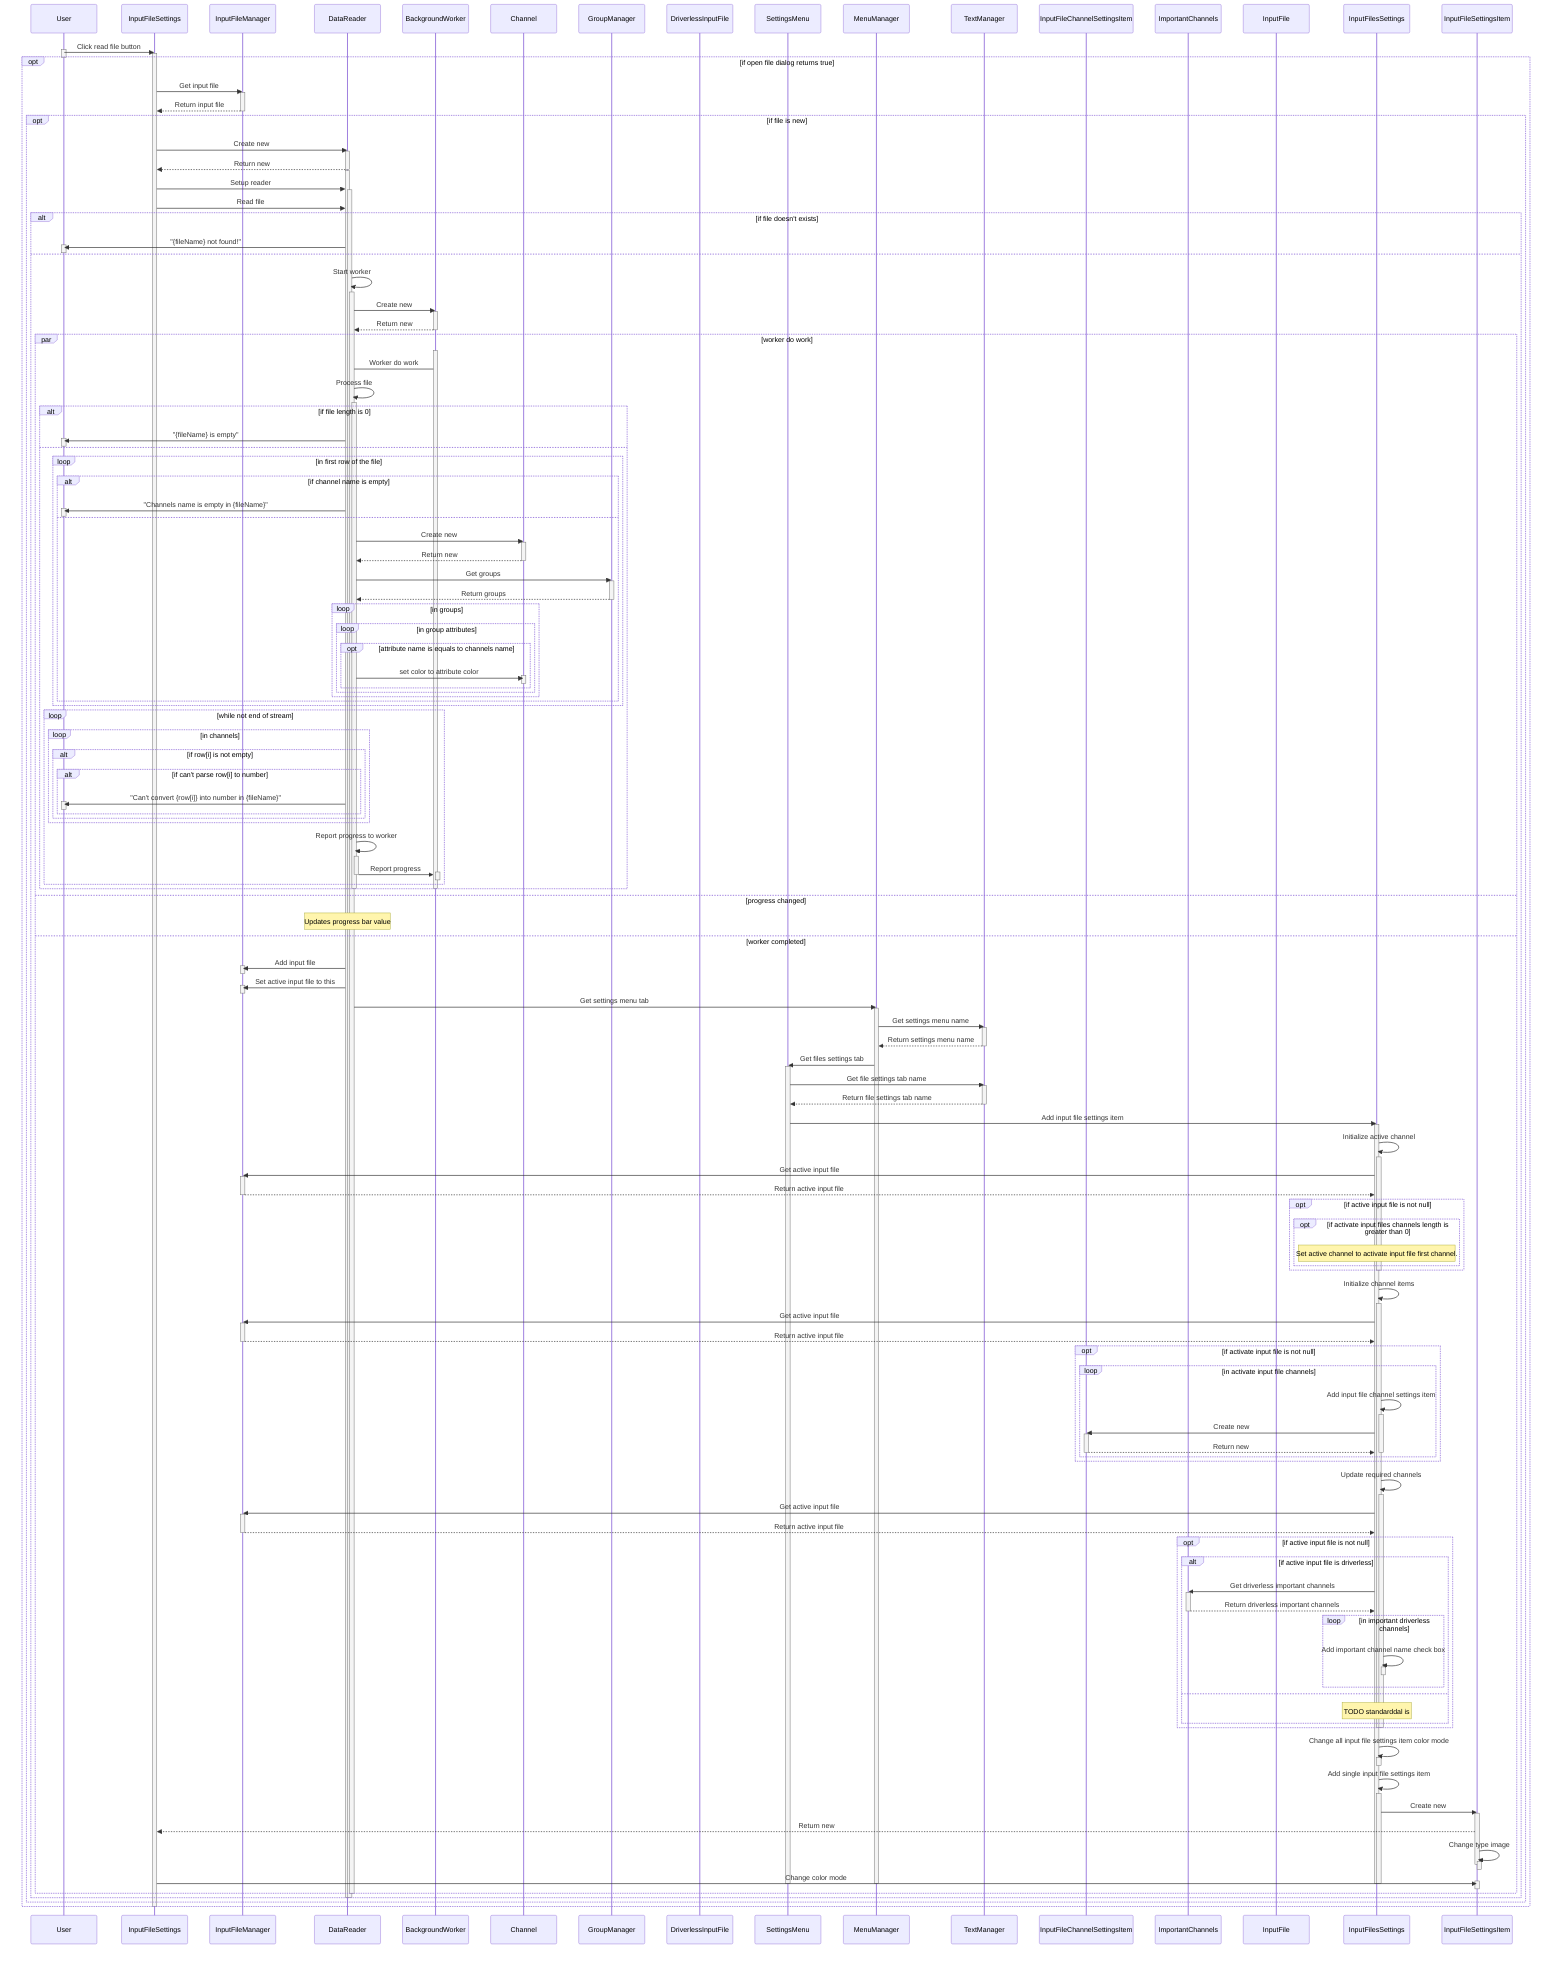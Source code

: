 sequenceDiagram
  participant User
  participant InputFileSettings
  participant InputFileManager
  participant DataReader
  participant BackgroundWorker
  participant Channel
  participant GroupManager
  participant DriverlessInputFile
  participant SettingsMenu
  participant MenuManager
  participant TextManager
  participant InputFileChannelSettingsItem
  participant ImportantChannels
  participant InputFile

  %% InputFileSettings - row 204
  User ->> InputFileSettings: Click read file button
  activate User
  deactivate User

    activate InputFileSettings
    %% InputFileSettings - row 214
    opt if open file dialog returns true
      %% InputFileSettings - row 218
      InputFileSettings ->> InputFileManager: Get input file
        activate InputFileManager
          %% InputFileManager - row 28
          InputFileManager -->> InputFileSettings: Return input file
        deactivate InputFileManager

      %% InputFileSettings - row 218
      opt if file is new
        %% InputFileSettings - row 221
        InputFileSettings ->> DataReader: Create new
        activate DataReader
        DataReader -->> InputFileSettings: Return new
        deactivate DataReader

        activate DataReader
          %% InputFileSettings - row 221
          InputFileSettings ->> DataReader: Setup reader

          activate DataReader
            %% InputFileSettings - row 225
            InputFileSettings ->> DataReader: Read file

            %% DataReader - row 57
            alt if file doesn't exists
              DataReader ->> User: "{fileName} not found!"
              activate User
              deactivate User
            else
              %% DataReader - row 64
              DataReader ->> DataReader: Start worker
              activate DataReader
                %% DataReader - row 144
                DataReader ->> BackgroundWorker: Create new
                activate BackgroundWorker
                BackgroundWorker -->> DataReader: Return new
                deactivate BackgroundWorker

                %% DataReader - row 148
                par worker do work
                  activate BackgroundWorker
                    %% DataReader - row 156
                    DataReader -> BackgroundWorker: Worker do work
                      %% DataReader - row 67
                      DataReader ->> DataReader: Process file
                      activate DataReader
                        %% DataReader - row 69
                        alt if file length is 0
                          DataReader ->> User: "{fileName} is empty"
                          activate User
                          deactivate User
                        else
                          %% DataReader - row 83
                          loop in first row of the file
                            %% DataReader - row 85
                            alt if channel name is empty
                              DataReader ->> User: "Channels name is empty in {fileName}"
                              activate User
                              deactivate User
                            else
                              %% DataReader - row 90
                              DataReader ->> Channel: Create new
                              activate Channel
                                Channel -->> DataReader: Return new
                              deactivate Channel

                              %% DataReader - row 92
                              DataReader ->> GroupManager: Get groups
                              activate GroupManager
                                GroupManager -->> DataReader: Return groups
                              deactivate GroupManager

                              %% DataReader - row 92
                              loop in groups
                                %% DataReader - row 94
                                loop in group attributes
                                  %% DataReader - row 96
                                  opt attribute name is equals to channels name
                                    DataReader ->> Channel: set color to attribute color
                                    activate Channel
                                    deactivate Channel
                                  end
                                end
                              end
                            end
                          end

                          %% DataReader - row 108
                          loop while not end of stream
                            %% DataReader - row 111
                            loop in channels
                              %% DataReader - row 113
                              alt if row[i] is not empty
                                %% DataReader - row 119
                                alt if can't parse row[i] to number
                                  DataReader ->> User: "Can't convert {row[i]} into number in {fileName}"
                                  activate User
                                  deactivate User
                                end
                              end
                            end

                            %% DataReader - row 130
                            DataReader ->> DataReader: Report progress to worker
                            activate DataReader
                              %% DataReader - row 134
                              DataReader ->> BackgroundWorker: Report progress
                              activate BackgroundWorker
                              deactivate BackgroundWorker
                            deactivate DataReader
                          end

                        end
                      deactivate DataReader
                  deactivate BackgroundWorker
                and progress changed
                  Note over DataReader: Updates progress bar value
                and worker completed
                  %% DataReader - row 185
                  DataReader ->> InputFileManager: Add input file
                  activate InputFileManager
                  deactivate InputFileManager

                  %% DataReader - row 186
                  DataReader ->> InputFileManager: Set active input file to this
                  activate InputFileManager
                  deactivate InputFileManager

                  %% DataReader - row 187
                  DataReader ->> MenuManager: Get settings menu tab
                  activate MenuManager
                    MenuManager ->> TextManager: Get settings menu name
                    activate TextManager
                      TextManager -->> MenuManager: Return settings menu name
                    deactivate TextManager

                    MenuManager ->> SettingsMenu: Get files settings tab
                    activate SettingsMenu
                      SettingsMenu ->> TextManager: Get file settings tab name
                      activate TextManager
                        TextManager -->> SettingsMenu: Return file settings tab name
                      deactivate TextManager

                      SettingsMenu ->> InputFilesSettings: Add input file settings item
                      activate InputFilesSettings
                        %% InputFilesSettings - row 50
                        InputFilesSettings ->> InputFilesSettings: Initialize active channel
                        activate InputFilesSettings
                          %% InputFilesSettings - row 158
                          InputFilesSettings ->> InputFileManager: Get active input file
                          activate InputFileManager
                            InputFileManager -->> InputFilesSettings: Return active input file
                          deactivate InputFileManager

                          %% InputFilesSettings - row 159
                          opt if active input file is not null
                            %% InputFilesSettings - row 161
                            opt if activate input files channels length is greater than 0
                              Note over InputFilesSettings: Set active channel to activate input file first channel.
                            end
                          end
                        deactivate InputFilesSettings

                        %% InputFilesSettings - row 55
                        InputFilesSettings ->> InputFilesSettings: Initialize channel items
                        activate InputFilesSettings
                          %% InputFilesSettings - row 176
                          InputFilesSettings ->> InputFileManager: Get active input file
                          activate InputFileManager
                            InputFileManager -->> InputFilesSettings: Return active input file
                          deactivate InputFileManager

                          %% InputFilesSettings - row 177
                          opt if activate input file is not null
                            loop in activate input file channels
                              %% InputFilesSettings - row 192
                              InputFilesSettings ->> InputFilesSettings: Add input file channel settings item
                              activate InputFilesSettings
                                %% InputFilesSettings - row 194
                                InputFilesSettings ->> InputFileChannelSettingsItem: Create new
                                activate InputFileChannelSettingsItem
                                  InputFileChannelSettingsItem -->> InputFilesSettings: Return new
                                deactivate InputFileChannelSettingsItem
                              deactivate InputFilesSettings
                            end
                          end

                          %% InputFilesSettings - row 185
                          InputFilesSettings ->> InputFilesSettings: Update required channels
                          activate InputFilesSettings
                            %% InputFilesSettings - row 241
                            InputFilesSettings ->> InputFileManager: Get active input file
                            activate InputFileManager
                              InputFileManager -->> InputFilesSettings: Return active input file
                            deactivate InputFileManager

                            %% InputFilesSettings - row 243
                            opt if active input file is not null
                              alt if active input file is driverless
                                %% InputFilesSettings - row 247
                                InputFilesSettings ->> ImportantChannels: Get driverless important channels
                                activate ImportantChannels
                                  ImportantChannels -->> InputFilesSettings: Return driverless important channels
                                deactivate ImportantChannels

                                %% InputFilesSettings - row 247
                                loop in important driverless channels
                                  InputFilesSettings ->> InputFilesSettings: Add important channel name check box
                                  activate InputFilesSettings
                                  deactivate InputFilesSettings
                                end
                              else
                                Note over InputFilesSettings: TODO standarddal is
                              end
                            end
                          deactivate InputFilesSettings
                        deactivate InputFilesSettings

                        %% InputFilesSettings - row 56
                        InputFilesSettings ->> InputFilesSettings: Change all input file settings item color mode
                        activate InputFilesSettings
                        deactivate InputFilesSettings

                        %% InputFilesSettings - row 57
                        InputFilesSettings ->> InputFilesSettings: Add single input file settings item
                        activate InputFilesSettings
                          %% InputFilesSettings - row 147
                          InputFilesSettings ->> InputFileSettingsItem: Create new
                          activate InputFileSettingsItem
                            InputFileSettingsItem -->> InputFileSettings: Return new
                            %% InputFileSettingsItem - row 35
                            InputFileSettingsItem ->> InputFileSettingsItem: Change type image
                            activate InputFileSettingsItem
                            deactivate InputFileSettingsItem
                          deactivate InputFileSettingsItem

                          InputFileSettings ->> InputFileSettingsItem: Change color mode
                          activate InputFileSettingsItem
                          deactivate InputFileSettingsItem
                        deactivate InputFilesSettings
                      deactivate InputFilesSettings
                    deactivate SettingsMenu
                  deactivate MenuManager
                end

              deactivate DataReader
            end

          deactivate DataReader

        deactivate DataReader
      end
    end
    deactivate InputFileSettings